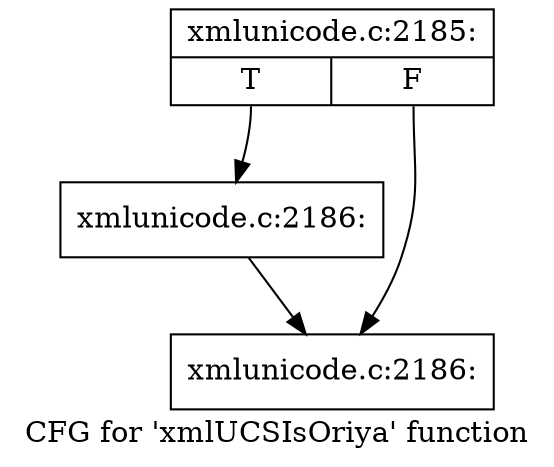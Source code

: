 digraph "CFG for 'xmlUCSIsOriya' function" {
	label="CFG for 'xmlUCSIsOriya' function";

	Node0x4e763f0 [shape=record,label="{xmlunicode.c:2185:|{<s0>T|<s1>F}}"];
	Node0x4e763f0:s0 -> Node0x4e761b0;
	Node0x4e763f0:s1 -> Node0x4e76380;
	Node0x4e761b0 [shape=record,label="{xmlunicode.c:2186:}"];
	Node0x4e761b0 -> Node0x4e76380;
	Node0x4e76380 [shape=record,label="{xmlunicode.c:2186:}"];
}
